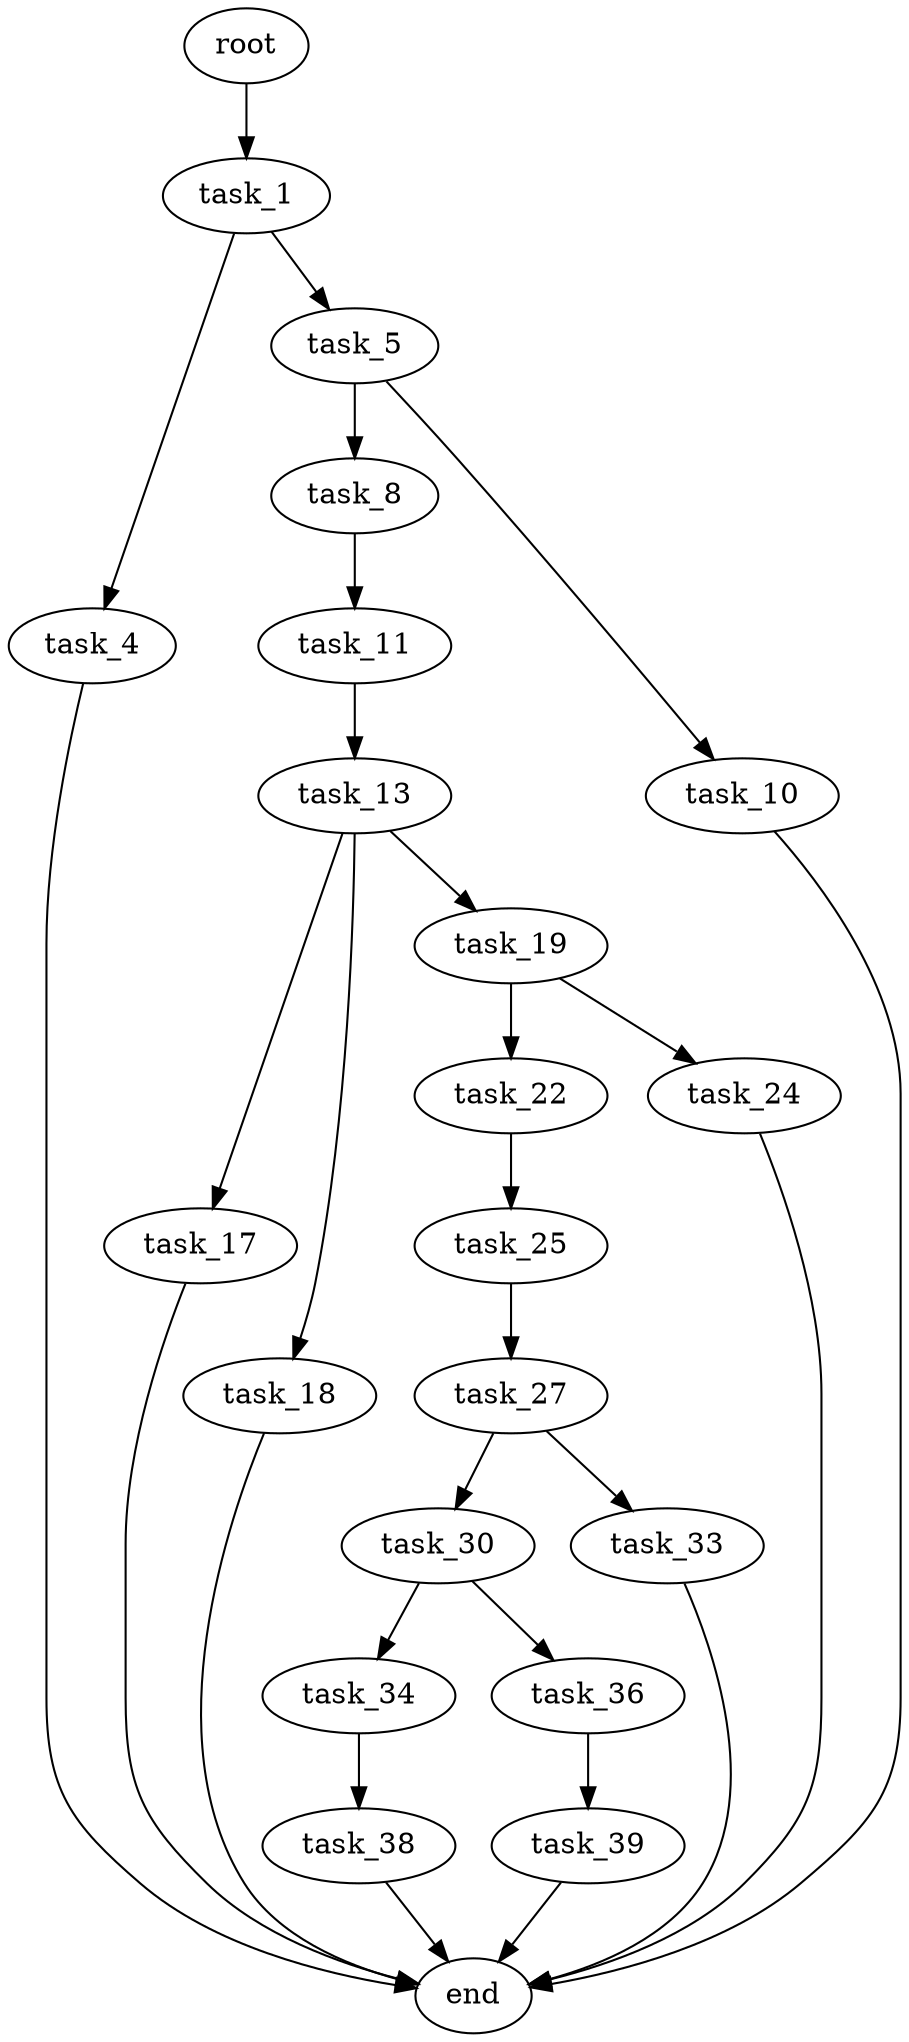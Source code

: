 digraph G {
  root [size="0.000000"];
  task_1 [size="28991029248.000000"];
  task_4 [size="3930688937.000000"];
  task_5 [size="48793349331.000000"];
  end [size="0.000000"];
  task_8 [size="549755813888.000000"];
  task_10 [size="936711658525.000000"];
  task_11 [size="631630142400.000000"];
  task_13 [size="2055108017.000000"];
  task_17 [size="10720232423.000000"];
  task_18 [size="654047651050.000000"];
  task_19 [size="3547653344.000000"];
  task_22 [size="255196482858.000000"];
  task_24 [size="186661638012.000000"];
  task_25 [size="231817895993.000000"];
  task_27 [size="1073741824000.000000"];
  task_30 [size="368293445632.000000"];
  task_33 [size="1073741824000.000000"];
  task_34 [size="621622009840.000000"];
  task_36 [size="439960077280.000000"];
  task_38 [size="294554623981.000000"];
  task_39 [size="191841473072.000000"];

  root -> task_1 [size="1.000000"];
  task_1 -> task_4 [size="75497472.000000"];
  task_1 -> task_5 [size="75497472.000000"];
  task_4 -> end [size="1.000000"];
  task_5 -> task_8 [size="838860800.000000"];
  task_5 -> task_10 [size="838860800.000000"];
  task_8 -> task_11 [size="536870912.000000"];
  task_10 -> end [size="1.000000"];
  task_11 -> task_13 [size="411041792.000000"];
  task_13 -> task_17 [size="209715200.000000"];
  task_13 -> task_18 [size="209715200.000000"];
  task_13 -> task_19 [size="209715200.000000"];
  task_17 -> end [size="1.000000"];
  task_18 -> end [size="1.000000"];
  task_19 -> task_22 [size="209715200.000000"];
  task_19 -> task_24 [size="209715200.000000"];
  task_22 -> task_25 [size="838860800.000000"];
  task_24 -> end [size="1.000000"];
  task_25 -> task_27 [size="301989888.000000"];
  task_27 -> task_30 [size="838860800.000000"];
  task_27 -> task_33 [size="838860800.000000"];
  task_30 -> task_34 [size="411041792.000000"];
  task_30 -> task_36 [size="411041792.000000"];
  task_33 -> end [size="1.000000"];
  task_34 -> task_38 [size="536870912.000000"];
  task_36 -> task_39 [size="679477248.000000"];
  task_38 -> end [size="1.000000"];
  task_39 -> end [size="1.000000"];
}
